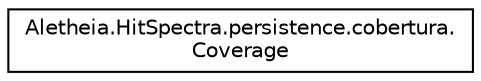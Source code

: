 digraph "Graphical Class Hierarchy"
{
  edge [fontname="Helvetica",fontsize="10",labelfontname="Helvetica",labelfontsize="10"];
  node [fontname="Helvetica",fontsize="10",shape=record];
  rankdir="LR";
  Node0 [label="Aletheia.HitSpectra.persistence.cobertura.\lCoverage",height=0.2,width=0.4,color="black", fillcolor="white", style="filled",URL="$class_aletheia_1_1_hit_spectra_1_1persistence_1_1cobertura_1_1_coverage.html"];
}
